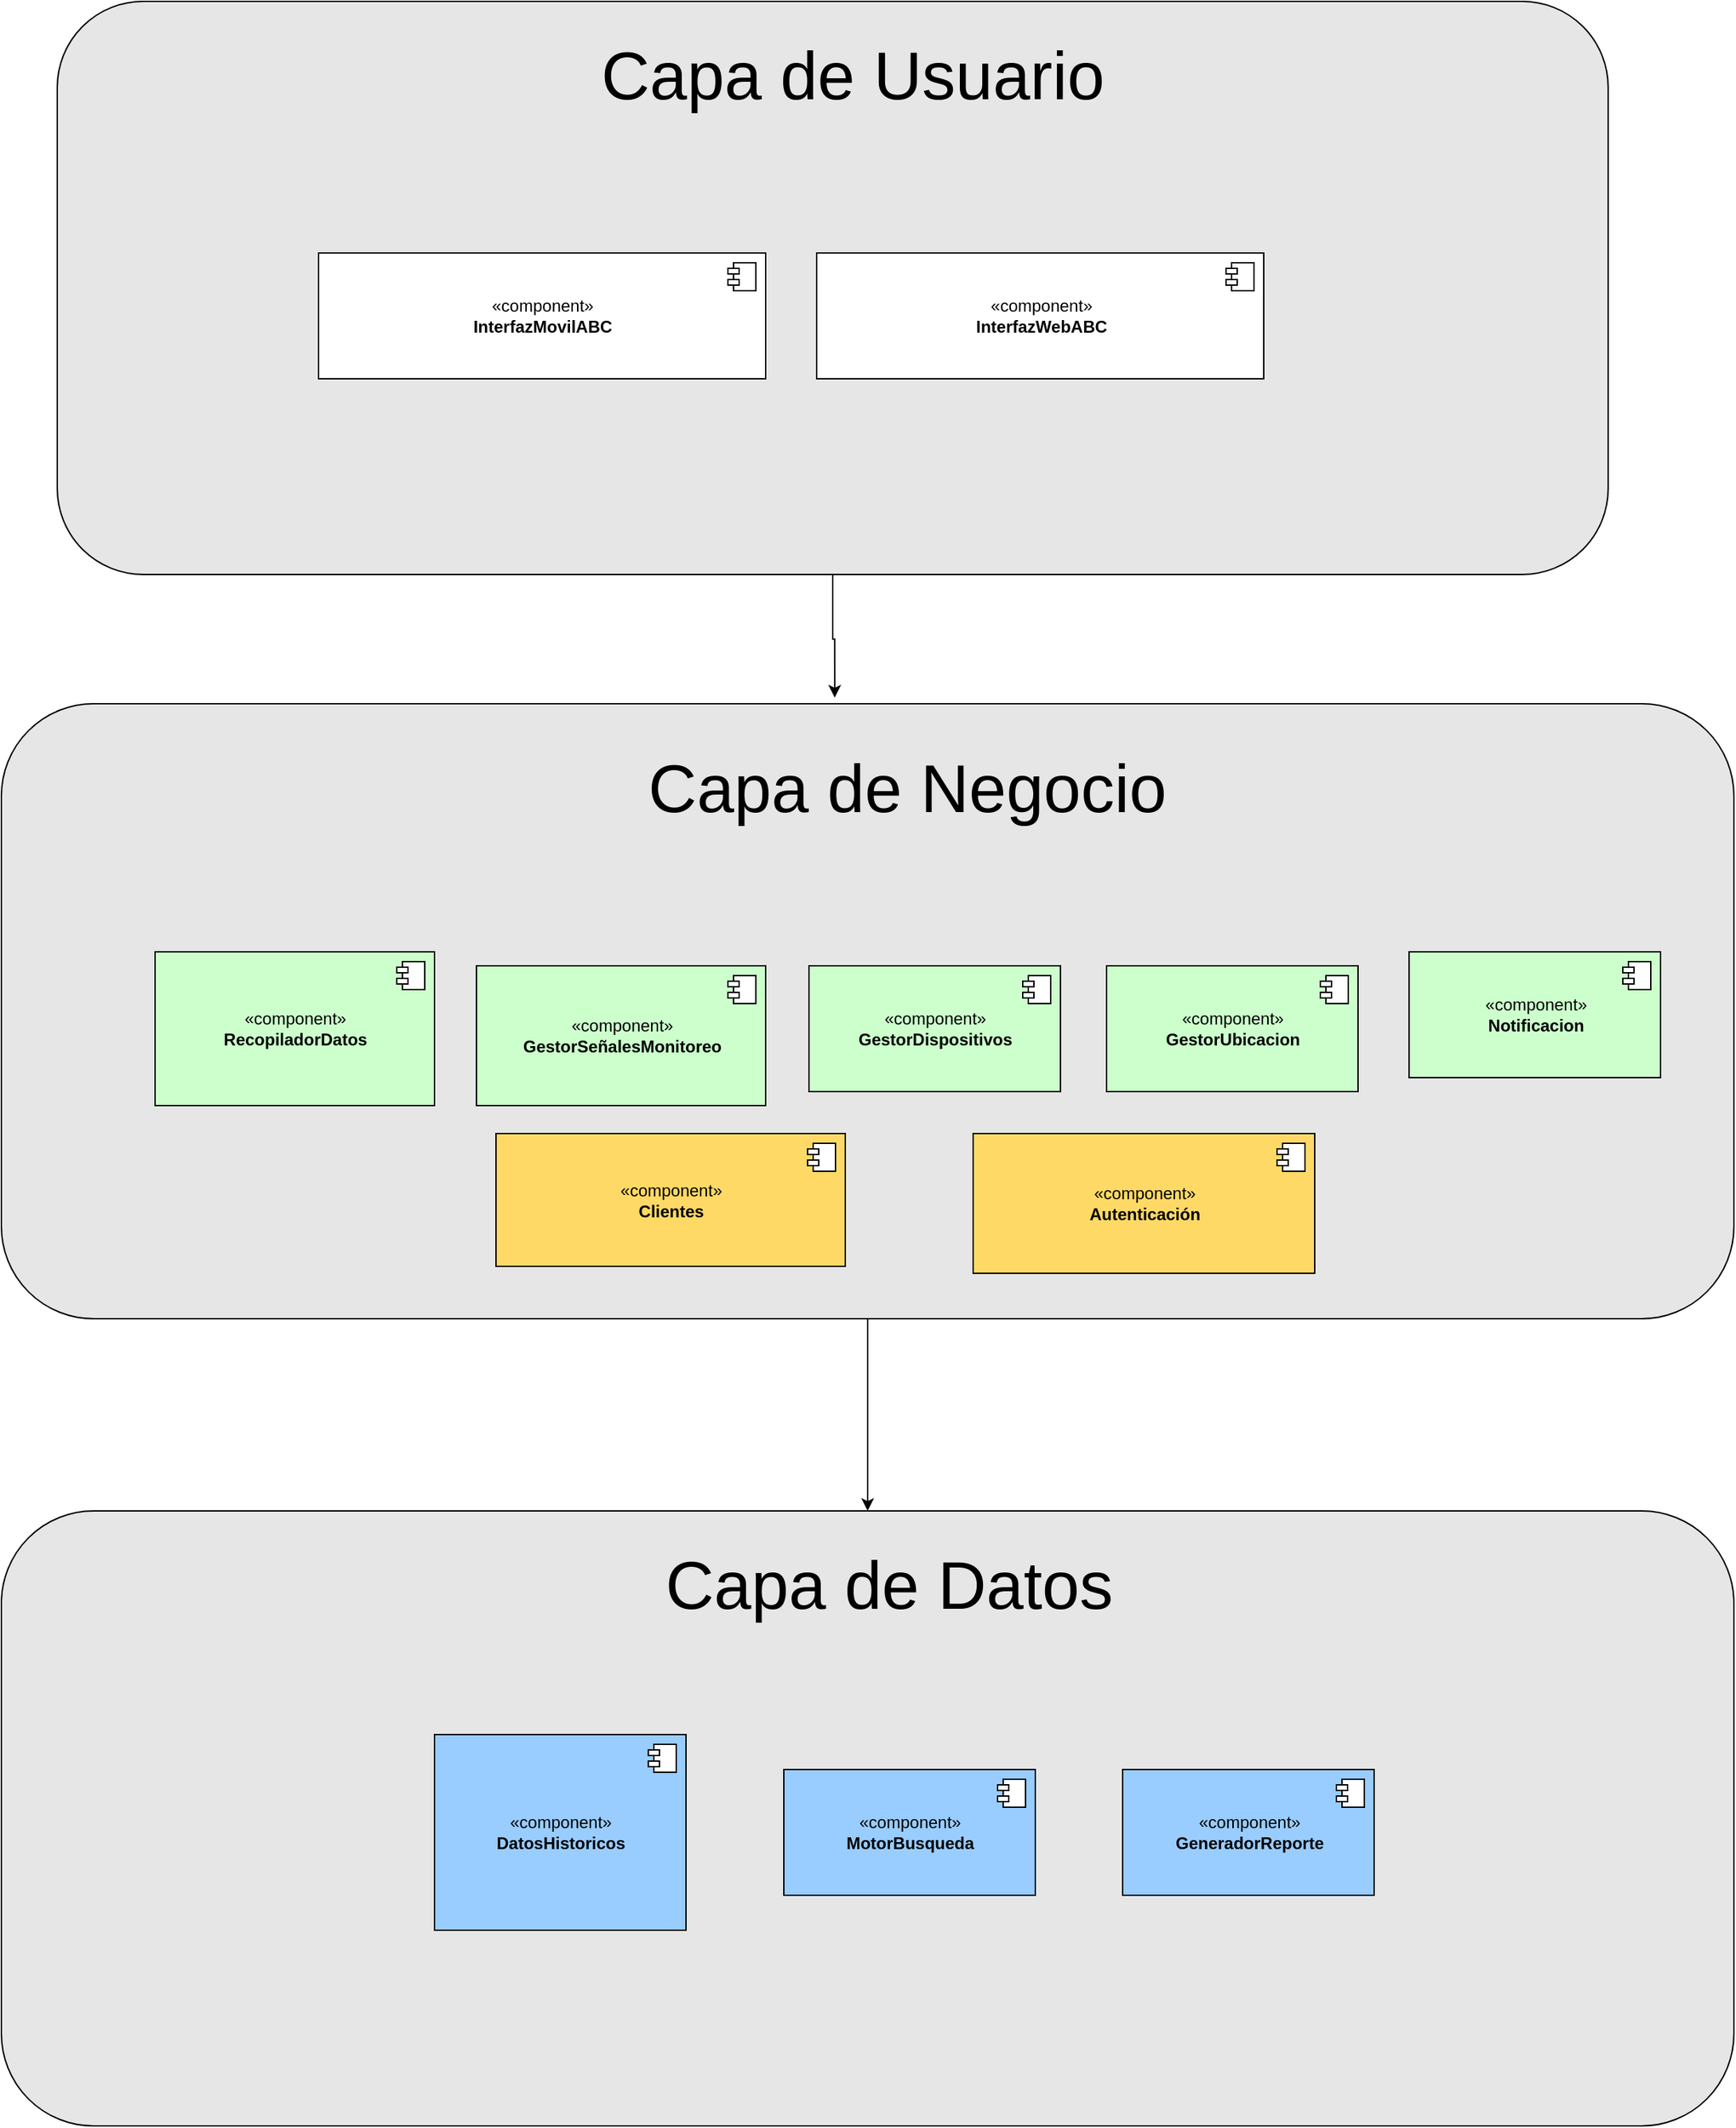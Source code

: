 <mxfile version="20.2.7" type="github">
  <diagram name="Page-1" id="5f0bae14-7c28-e335-631c-24af17079c00">
    <mxGraphModel dx="3260" dy="4320" grid="1" gridSize="10" guides="1" tooltips="1" connect="1" arrows="1" fold="1" page="1" pageScale="1" pageWidth="1100" pageHeight="850" background="none" math="0" shadow="0">
      <root>
        <mxCell id="0" />
        <mxCell id="1" parent="0" />
        <mxCell id="XbwiFN5R8YYii-ntVh8l-30" style="edgeStyle=orthogonalEdgeStyle;rounded=0;orthogonalLoop=1;jettySize=auto;html=1;entryX=0.481;entryY=-0.01;entryDx=0;entryDy=0;entryPerimeter=0;fontSize=48;" parent="1" source="XbwiFN5R8YYii-ntVh8l-1" target="XbwiFN5R8YYii-ntVh8l-3" edge="1">
          <mxGeometry relative="1" as="geometry" />
        </mxCell>
        <mxCell id="XbwiFN5R8YYii-ntVh8l-1" value="" style="rounded=1;whiteSpace=wrap;html=1;fillColor=#E6E6E6;" parent="1" vertex="1">
          <mxGeometry x="380" y="-1810" width="1110" height="410" as="geometry" />
        </mxCell>
        <mxCell id="XbwiFN5R8YYii-ntVh8l-2" value="&lt;font size=&quot;7&quot;&gt;Capa de Usuario&lt;/font&gt;" style="text;html=1;strokeColor=none;fillColor=none;align=center;verticalAlign=middle;whiteSpace=wrap;rounded=0;" parent="1" vertex="1">
          <mxGeometry x="694" y="-1800" width="511" height="85" as="geometry" />
        </mxCell>
        <mxCell id="XbwiFN5R8YYii-ntVh8l-31" style="edgeStyle=orthogonalEdgeStyle;rounded=0;orthogonalLoop=1;jettySize=auto;html=1;entryX=0.5;entryY=0;entryDx=0;entryDy=0;fontSize=48;" parent="1" source="XbwiFN5R8YYii-ntVh8l-3" target="XbwiFN5R8YYii-ntVh8l-19" edge="1">
          <mxGeometry relative="1" as="geometry" />
        </mxCell>
        <mxCell id="XbwiFN5R8YYii-ntVh8l-3" value="" style="rounded=1;whiteSpace=wrap;html=1;fillColor=#E6E6E6;" parent="1" vertex="1">
          <mxGeometry x="340" y="-1307.5" width="1240" height="440" as="geometry" />
        </mxCell>
        <mxCell id="XbwiFN5R8YYii-ntVh8l-4" value="&lt;font size=&quot;7&quot;&gt;Capa de Negocio&lt;/font&gt;" style="text;html=1;strokeColor=none;fillColor=none;align=center;verticalAlign=middle;whiteSpace=wrap;rounded=0;" parent="1" vertex="1">
          <mxGeometry x="732.5" y="-1290" width="511" height="85" as="geometry" />
        </mxCell>
        <mxCell id="XbwiFN5R8YYii-ntVh8l-5" value="«component»&lt;br&gt;&lt;b&gt;RecopiladorDatos&lt;/b&gt;" style="html=1;dropTarget=0;fillColor=#CCFFCC;" parent="1" vertex="1">
          <mxGeometry x="450" y="-1130" width="200" height="110" as="geometry" />
        </mxCell>
        <mxCell id="XbwiFN5R8YYii-ntVh8l-6" value="" style="shape=module;jettyWidth=8;jettyHeight=4;" parent="XbwiFN5R8YYii-ntVh8l-5" vertex="1">
          <mxGeometry x="1" width="20" height="20" relative="1" as="geometry">
            <mxPoint x="-27" y="7" as="offset" />
          </mxGeometry>
        </mxCell>
        <mxCell id="XbwiFN5R8YYii-ntVh8l-7" value="«component»&lt;br&gt;&lt;b&gt;Clientes&lt;/b&gt;" style="html=1;dropTarget=0;fillColor=#FFD966;" parent="1" vertex="1">
          <mxGeometry x="694" y="-1000" width="250" height="95" as="geometry" />
        </mxCell>
        <mxCell id="XbwiFN5R8YYii-ntVh8l-8" value="" style="shape=module;jettyWidth=8;jettyHeight=4;" parent="XbwiFN5R8YYii-ntVh8l-7" vertex="1">
          <mxGeometry x="1" width="20" height="20" relative="1" as="geometry">
            <mxPoint x="-27" y="7" as="offset" />
          </mxGeometry>
        </mxCell>
        <mxCell id="XbwiFN5R8YYii-ntVh8l-9" value="«component»&lt;br&gt;&lt;b&gt;Autenticación&lt;/b&gt;" style="html=1;dropTarget=0;fillColor=#FFD966;" parent="1" vertex="1">
          <mxGeometry x="1035.5" y="-1000" width="244.5" height="100" as="geometry" />
        </mxCell>
        <mxCell id="XbwiFN5R8YYii-ntVh8l-10" value="" style="shape=module;jettyWidth=8;jettyHeight=4;" parent="XbwiFN5R8YYii-ntVh8l-9" vertex="1">
          <mxGeometry x="1" width="20" height="20" relative="1" as="geometry">
            <mxPoint x="-27" y="7" as="offset" />
          </mxGeometry>
        </mxCell>
        <mxCell id="XbwiFN5R8YYii-ntVh8l-11" value="«component»&lt;br&gt;&lt;b&gt;GestorSeñalesMonitoreo&lt;br&gt;&lt;/b&gt;" style="html=1;dropTarget=0;fillColor=#CCFFCC;" parent="1" vertex="1">
          <mxGeometry x="680" y="-1120" width="207" height="100" as="geometry" />
        </mxCell>
        <mxCell id="XbwiFN5R8YYii-ntVh8l-12" value="" style="shape=module;jettyWidth=8;jettyHeight=4;" parent="XbwiFN5R8YYii-ntVh8l-11" vertex="1">
          <mxGeometry x="1" width="20" height="20" relative="1" as="geometry">
            <mxPoint x="-27" y="7" as="offset" />
          </mxGeometry>
        </mxCell>
        <mxCell id="XbwiFN5R8YYii-ntVh8l-13" value="«component»&lt;br&gt;&lt;b&gt;GestorDispositivos&lt;/b&gt;" style="html=1;dropTarget=0;fillColor=#CCFFCC;" parent="1" vertex="1">
          <mxGeometry x="918" y="-1120" width="180" height="90" as="geometry" />
        </mxCell>
        <mxCell id="XbwiFN5R8YYii-ntVh8l-14" value="" style="shape=module;jettyWidth=8;jettyHeight=4;" parent="XbwiFN5R8YYii-ntVh8l-13" vertex="1">
          <mxGeometry x="1" width="20" height="20" relative="1" as="geometry">
            <mxPoint x="-27" y="7" as="offset" />
          </mxGeometry>
        </mxCell>
        <mxCell id="XbwiFN5R8YYii-ntVh8l-15" value="«component»&lt;br&gt;&lt;b&gt;GestorUbicacion&lt;br&gt;&lt;/b&gt;" style="html=1;dropTarget=0;fillColor=#CCFFCC;" parent="1" vertex="1">
          <mxGeometry x="1131" y="-1120" width="180" height="90" as="geometry" />
        </mxCell>
        <mxCell id="XbwiFN5R8YYii-ntVh8l-16" value="" style="shape=module;jettyWidth=8;jettyHeight=4;" parent="XbwiFN5R8YYii-ntVh8l-15" vertex="1">
          <mxGeometry x="1" width="20" height="20" relative="1" as="geometry">
            <mxPoint x="-27" y="7" as="offset" />
          </mxGeometry>
        </mxCell>
        <mxCell id="XbwiFN5R8YYii-ntVh8l-17" value="«component»&lt;br&gt;&lt;b&gt;Notificacion&lt;/b&gt;" style="html=1;dropTarget=0;fillColor=#CCFFCC;" parent="1" vertex="1">
          <mxGeometry x="1347.5" y="-1130" width="180" height="90" as="geometry" />
        </mxCell>
        <mxCell id="XbwiFN5R8YYii-ntVh8l-18" value="" style="shape=module;jettyWidth=8;jettyHeight=4;" parent="XbwiFN5R8YYii-ntVh8l-17" vertex="1">
          <mxGeometry x="1" width="20" height="20" relative="1" as="geometry">
            <mxPoint x="-27" y="7" as="offset" />
          </mxGeometry>
        </mxCell>
        <mxCell id="XbwiFN5R8YYii-ntVh8l-19" value="" style="rounded=1;whiteSpace=wrap;html=1;fillColor=#E6E6E6;" parent="1" vertex="1">
          <mxGeometry x="340" y="-730" width="1240" height="440" as="geometry" />
        </mxCell>
        <mxCell id="XbwiFN5R8YYii-ntVh8l-21" value="&lt;font size=&quot;7&quot;&gt;Capa de Datos&lt;/font&gt;" style="text;html=1;strokeColor=none;fillColor=none;align=center;verticalAlign=middle;whiteSpace=wrap;rounded=0;" parent="1" vertex="1">
          <mxGeometry x="720" y="-720" width="511" height="85" as="geometry" />
        </mxCell>
        <mxCell id="XbwiFN5R8YYii-ntVh8l-22" value="«component»&lt;br&gt;&lt;b&gt;DatosHistoricos&lt;br&gt;&lt;/b&gt;" style="html=1;dropTarget=0;fillColor=#99CCFF;" parent="1" vertex="1">
          <mxGeometry x="650" y="-570" width="180" height="140" as="geometry" />
        </mxCell>
        <mxCell id="XbwiFN5R8YYii-ntVh8l-23" value="" style="shape=module;jettyWidth=8;jettyHeight=4;" parent="XbwiFN5R8YYii-ntVh8l-22" vertex="1">
          <mxGeometry x="1" width="20" height="20" relative="1" as="geometry">
            <mxPoint x="-27" y="7" as="offset" />
          </mxGeometry>
        </mxCell>
        <mxCell id="XbwiFN5R8YYii-ntVh8l-24" value="«component»&lt;br&gt;&lt;b&gt;MotorBusqueda&lt;/b&gt;" style="html=1;dropTarget=0;fillColor=#99CCFF;" parent="1" vertex="1">
          <mxGeometry x="900" y="-545" width="180" height="90" as="geometry" />
        </mxCell>
        <mxCell id="XbwiFN5R8YYii-ntVh8l-25" value="" style="shape=module;jettyWidth=8;jettyHeight=4;" parent="XbwiFN5R8YYii-ntVh8l-24" vertex="1">
          <mxGeometry x="1" width="20" height="20" relative="1" as="geometry">
            <mxPoint x="-27" y="7" as="offset" />
          </mxGeometry>
        </mxCell>
        <mxCell id="XbwiFN5R8YYii-ntVh8l-26" value="«component»&lt;br&gt;&lt;b&gt;GeneradorReporte&lt;/b&gt;" style="html=1;dropTarget=0;fillColor=#99CCFF;" parent="1" vertex="1">
          <mxGeometry x="1142.5" y="-545" width="180" height="90" as="geometry" />
        </mxCell>
        <mxCell id="XbwiFN5R8YYii-ntVh8l-27" value="" style="shape=module;jettyWidth=8;jettyHeight=4;" parent="XbwiFN5R8YYii-ntVh8l-26" vertex="1">
          <mxGeometry x="1" width="20" height="20" relative="1" as="geometry">
            <mxPoint x="-27" y="7" as="offset" />
          </mxGeometry>
        </mxCell>
        <mxCell id="bXWaN2UdD33ZRCCEUEcj-1" value="«component»&lt;br&gt;&lt;b&gt;InterfazMovilABC&lt;/b&gt;" style="html=1;dropTarget=0;" vertex="1" parent="1">
          <mxGeometry x="567" y="-1630" width="320" height="90" as="geometry" />
        </mxCell>
        <mxCell id="bXWaN2UdD33ZRCCEUEcj-2" value="" style="shape=module;jettyWidth=8;jettyHeight=4;" vertex="1" parent="bXWaN2UdD33ZRCCEUEcj-1">
          <mxGeometry x="1" width="20" height="20" relative="1" as="geometry">
            <mxPoint x="-27" y="7" as="offset" />
          </mxGeometry>
        </mxCell>
        <mxCell id="bXWaN2UdD33ZRCCEUEcj-3" value="«component»&lt;br&gt;&lt;b&gt;InterfazWebABC&lt;/b&gt;" style="html=1;dropTarget=0;" vertex="1" parent="1">
          <mxGeometry x="923.5" y="-1630" width="320" height="90" as="geometry" />
        </mxCell>
        <mxCell id="bXWaN2UdD33ZRCCEUEcj-4" value="" style="shape=module;jettyWidth=8;jettyHeight=4;" vertex="1" parent="bXWaN2UdD33ZRCCEUEcj-3">
          <mxGeometry x="1" width="20" height="20" relative="1" as="geometry">
            <mxPoint x="-27" y="7" as="offset" />
          </mxGeometry>
        </mxCell>
      </root>
    </mxGraphModel>
  </diagram>
</mxfile>
